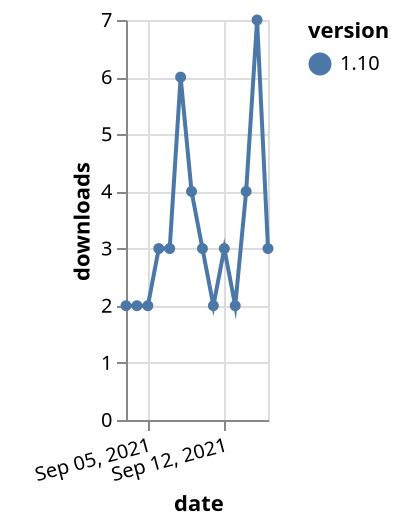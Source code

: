 {"$schema": "https://vega.github.io/schema/vega-lite/v5.json", "description": "A simple bar chart with embedded data.", "data": {"values": [{"date": "2021-09-03", "total": 3113, "delta": 2, "version": "1.10"}, {"date": "2021-09-04", "total": 3115, "delta": 2, "version": "1.10"}, {"date": "2021-09-05", "total": 3117, "delta": 2, "version": "1.10"}, {"date": "2021-09-06", "total": 3120, "delta": 3, "version": "1.10"}, {"date": "2021-09-07", "total": 3123, "delta": 3, "version": "1.10"}, {"date": "2021-09-08", "total": 3129, "delta": 6, "version": "1.10"}, {"date": "2021-09-09", "total": 3133, "delta": 4, "version": "1.10"}, {"date": "2021-09-10", "total": 3136, "delta": 3, "version": "1.10"}, {"date": "2021-09-11", "total": 3138, "delta": 2, "version": "1.10"}, {"date": "2021-09-12", "total": 3141, "delta": 3, "version": "1.10"}, {"date": "2021-09-13", "total": 3143, "delta": 2, "version": "1.10"}, {"date": "2021-09-14", "total": 3147, "delta": 4, "version": "1.10"}, {"date": "2021-09-15", "total": 3154, "delta": 7, "version": "1.10"}, {"date": "2021-09-16", "total": 3157, "delta": 3, "version": "1.10"}]}, "width": "container", "mark": {"type": "line", "point": {"filled": true}}, "encoding": {"x": {"field": "date", "type": "temporal", "timeUnit": "yearmonthdate", "title": "date", "axis": {"labelAngle": -15}}, "y": {"field": "delta", "type": "quantitative", "title": "downloads"}, "color": {"field": "version", "type": "nominal"}, "tooltip": {"field": "delta"}}}